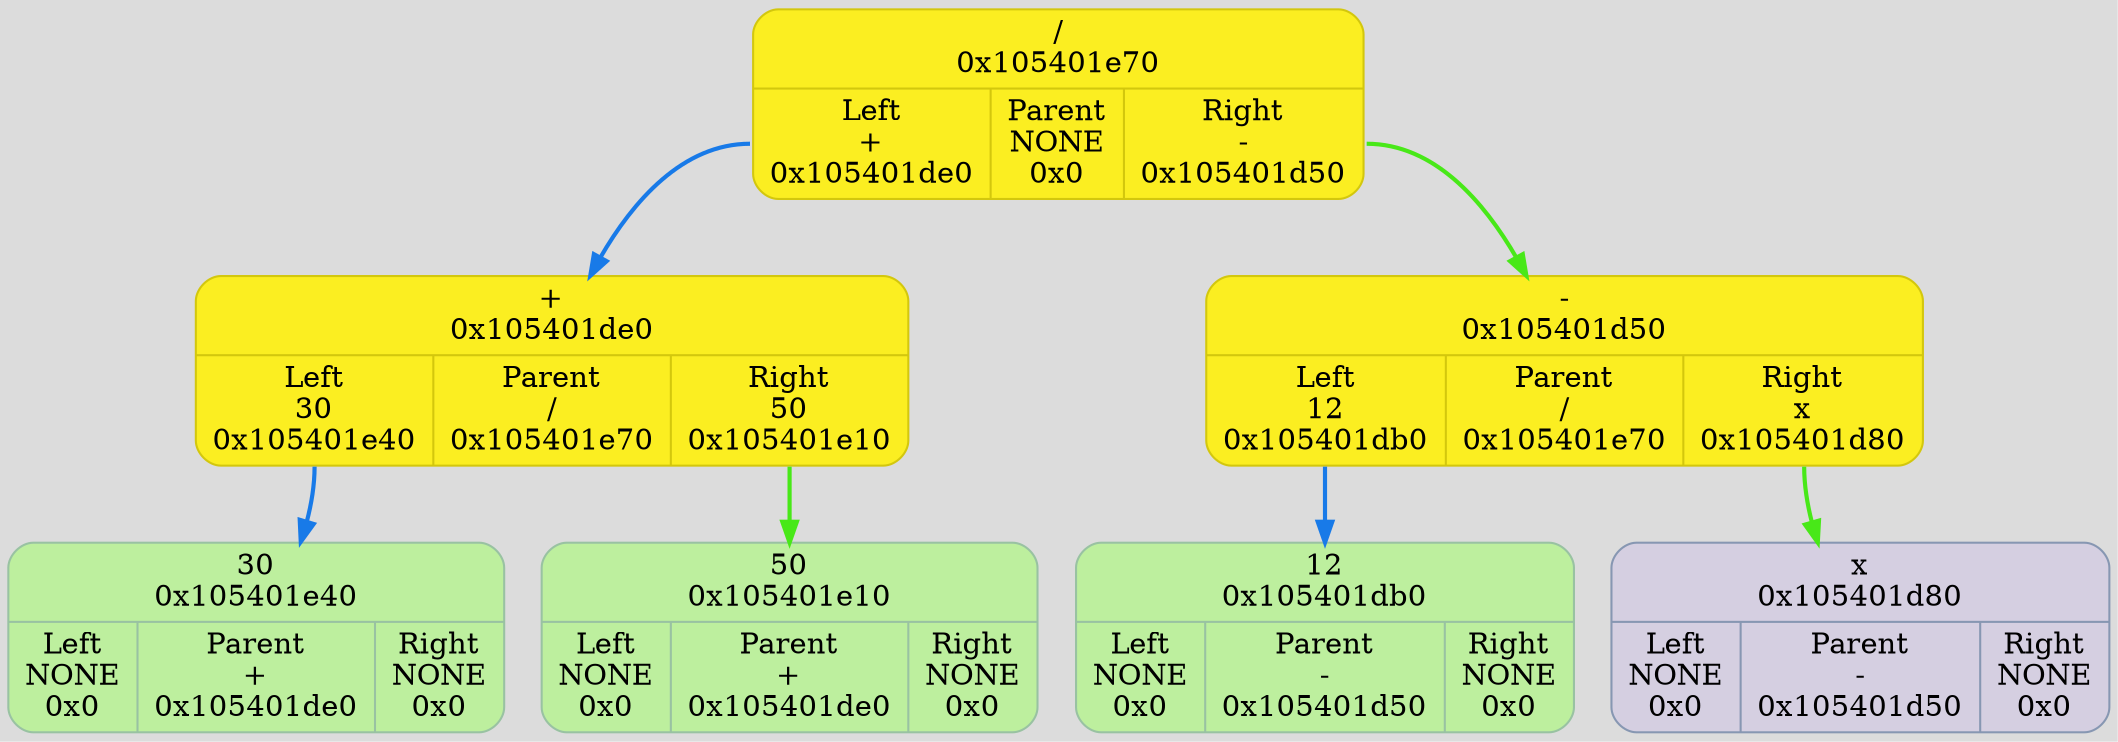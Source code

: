 digraph {
	fontname = "UbuntuMono";
	bgcolor = "#DCDCDC";

	node0x105401e70 [ shape = Mrecord; style = filled; fillcolor = "#FBEE21"; color = "#D3C70D"; fontcolor = "#000000"; label = " { /\n0x105401e70 | { <left> Left\n+\n0x105401de0 | Parent\nNONE\n0x0 | <right> Right\n-\n0x105401d50 } } "; ];
	node0x105401e70:<left> -> node0x105401de0 [ style = "bold"; color = "#187AE8"; label = ""; ];
	node0x105401de0 [ shape = Mrecord; style = filled; fillcolor = "#FBEE21"; color = "#D3C70D"; fontcolor = "#000000"; label = " { +\n0x105401de0 | { <left> Left\n30\n0x105401e40 | Parent\n/\n0x105401e70 | <right> Right\n50\n0x105401e10 } } "; ];
	node0x105401de0:<left> -> node0x105401e40 [ style = "bold"; color = "#187AE8"; label = ""; ];
	node0x105401e40 [ shape = Mrecord; style = filled; fillcolor = "#BDEF9E"; color = "#99c2a2"; fontcolor = "#000000"; label = " { 30\n0x105401e40 | { <left> Left\nNONE\n0x0 | Parent\n+\n0x105401de0 | <right> Right\nNONE\n0x0 } } "; ];
	node0x105401e10 [ shape = Mrecord; style = filled; fillcolor = "#BDEF9E"; color = "#99c2a2"; fontcolor = "#000000"; label = " { 50\n0x105401e10 | { <left> Left\nNONE\n0x0 | Parent\n+\n0x105401de0 | <right> Right\nNONE\n0x0 } } "; ];
	node0x105401de0:<right> -> node0x105401e10 [ style = "bold"; color = "#48E818"; label = ""; ];
	node0x105401d50 [ shape = Mrecord; style = filled; fillcolor = "#FBEE21"; color = "#D3C70D"; fontcolor = "#000000"; label = " { -\n0x105401d50 | { <left> Left\n12\n0x105401db0 | Parent\n/\n0x105401e70 | <right> Right\nx\n0x105401d80 } } "; ];
	node0x105401d50:<left> -> node0x105401db0 [ style = "bold"; color = "#187AE8"; label = ""; ];
	node0x105401db0 [ shape = Mrecord; style = filled; fillcolor = "#BDEF9E"; color = "#99c2a2"; fontcolor = "#000000"; label = " { 12\n0x105401db0 | { <left> Left\nNONE\n0x0 | Parent\n-\n0x105401d50 | <right> Right\nNONE\n0x0 } } "; ];
	node0x105401d80 [ shape = Mrecord; style = filled; fillcolor = "#D5CFE1"; color = "#8797b2"; fontcolor = "#000000"; label = " { x\n0x105401d80 | { <left> Left\nNONE\n0x0 | Parent\n-\n0x105401d50 | <right> Right\nNONE\n0x0 } } "; ];
	node0x105401d50:<right> -> node0x105401d80 [ style = "bold"; color = "#48E818"; label = ""; ];
	node0x105401e70:<right> -> node0x105401d50 [ style = "bold"; color = "#48E818"; label = ""; ];
}
